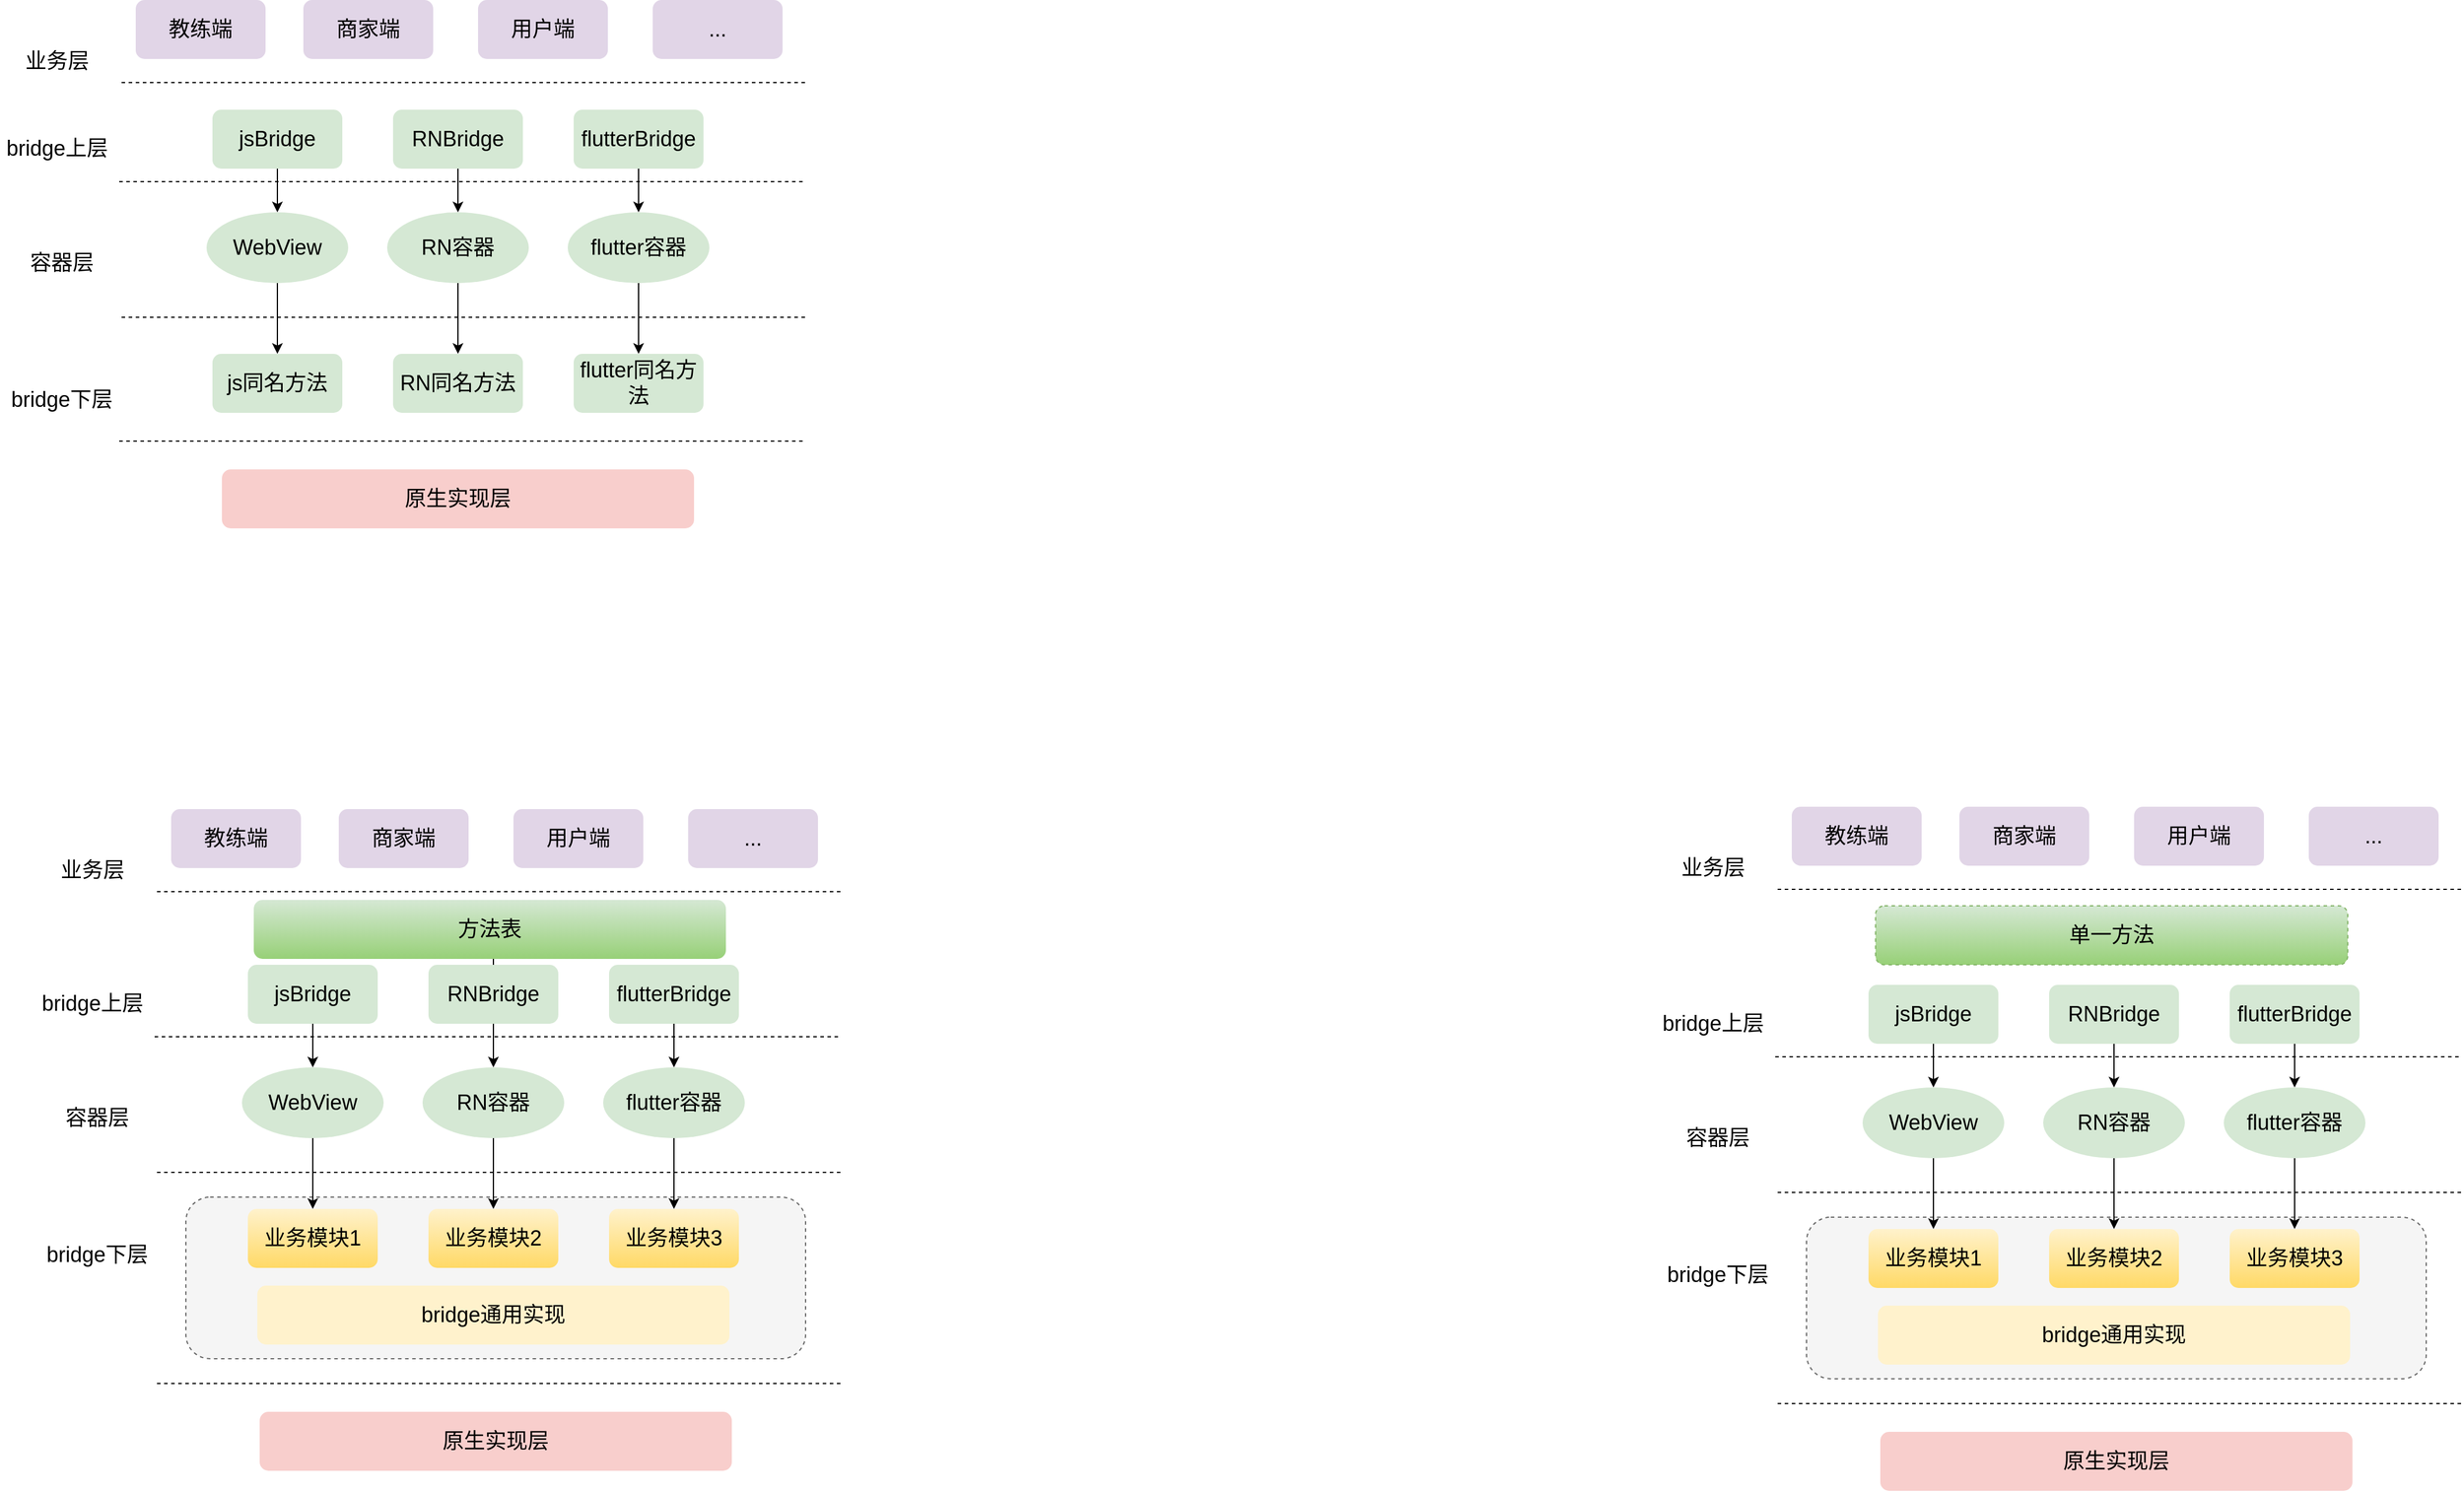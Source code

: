 <mxfile version="16.2.2" type="github" pages="3">
  <diagram id="u__dcUEoVm3xyo9EvBLi" name="第 1 页">
    <mxGraphModel dx="1186" dy="773" grid="0" gridSize="10" guides="1" tooltips="1" connect="1" arrows="1" fold="1" page="1" pageScale="1" pageWidth="3300" pageHeight="2339" math="0" shadow="0">
      <root>
        <mxCell id="0" />
        <mxCell id="1" parent="0" />
        <mxCell id="aqSKvSmFhZGV5VUTu-hm-85" value="" style="rounded=1;whiteSpace=wrap;html=1;dashed=1;fontSize=18;strokeWidth=1;fillColor=#f5f5f5;strokeColor=#666666;fontColor=#333333;" parent="1" vertex="1">
          <mxGeometry x="404.5" y="1128" width="525" height="137" as="geometry" />
        </mxCell>
        <mxCell id="aqSKvSmFhZGV5VUTu-hm-1" value="" style="line;strokeWidth=1;html=1;dashed=1;" parent="1" vertex="1">
          <mxGeometry x="350" y="178" width="580" height="10" as="geometry" />
        </mxCell>
        <mxCell id="aqSKvSmFhZGV5VUTu-hm-2" value="业务层" style="text;html=1;align=center;verticalAlign=middle;resizable=0;points=[];autosize=1;strokeColor=none;fillColor=none;fontSize=18;" parent="1" vertex="1">
          <mxGeometry x="260" y="150" width="70" height="30" as="geometry" />
        </mxCell>
        <mxCell id="aqSKvSmFhZGV5VUTu-hm-4" value="教练端" style="rounded=1;whiteSpace=wrap;html=1;dashed=1;fontSize=18;strokeWidth=1;strokeColor=none;fillColor=#e1d5e7;" parent="1" vertex="1">
          <mxGeometry x="362" y="113" width="110" height="50" as="geometry" />
        </mxCell>
        <mxCell id="aqSKvSmFhZGV5VUTu-hm-7" value="商家端" style="rounded=1;whiteSpace=wrap;html=1;dashed=1;fontSize=18;strokeWidth=1;strokeColor=none;fillColor=#e1d5e7;" parent="1" vertex="1">
          <mxGeometry x="504" y="113" width="110" height="50" as="geometry" />
        </mxCell>
        <mxCell id="aqSKvSmFhZGV5VUTu-hm-8" value="用户端" style="rounded=1;whiteSpace=wrap;html=1;dashed=1;fontSize=18;strokeWidth=1;strokeColor=none;fillColor=#e1d5e7;" parent="1" vertex="1">
          <mxGeometry x="652" y="113" width="110" height="50" as="geometry" />
        </mxCell>
        <mxCell id="aqSKvSmFhZGV5VUTu-hm-11" value="..." style="rounded=1;whiteSpace=wrap;html=1;dashed=1;fontSize=18;strokeWidth=1;strokeColor=none;fillColor=#e1d5e7;" parent="1" vertex="1">
          <mxGeometry x="800" y="113" width="110" height="50" as="geometry" />
        </mxCell>
        <mxCell id="aqSKvSmFhZGV5VUTu-hm-12" value="bridge上层" style="text;html=1;align=center;verticalAlign=middle;resizable=0;points=[];autosize=1;strokeColor=none;fillColor=none;fontSize=18;" parent="1" vertex="1">
          <mxGeometry x="247" y="226" width="96" height="26" as="geometry" />
        </mxCell>
        <mxCell id="aqSKvSmFhZGV5VUTu-hm-13" value="" style="line;strokeWidth=1;html=1;dashed=1;" parent="1" vertex="1">
          <mxGeometry x="348" y="262" width="580" height="10" as="geometry" />
        </mxCell>
        <mxCell id="aqSKvSmFhZGV5VUTu-hm-23" value="" style="edgeStyle=orthogonalEdgeStyle;rounded=0;orthogonalLoop=1;jettySize=auto;html=1;fontSize=18;startArrow=none;startFill=0;" parent="1" source="aqSKvSmFhZGV5VUTu-hm-19" target="aqSKvSmFhZGV5VUTu-hm-22" edge="1">
          <mxGeometry relative="1" as="geometry" />
        </mxCell>
        <mxCell id="aqSKvSmFhZGV5VUTu-hm-19" value="jsBridge" style="rounded=1;whiteSpace=wrap;html=1;dashed=1;fontSize=18;strokeWidth=1;strokeColor=none;fillColor=#d5e8d4;" parent="1" vertex="1">
          <mxGeometry x="427" y="206" width="110" height="50" as="geometry" />
        </mxCell>
        <mxCell id="aqSKvSmFhZGV5VUTu-hm-26" value="" style="edgeStyle=orthogonalEdgeStyle;rounded=0;orthogonalLoop=1;jettySize=auto;html=1;fontSize=18;startArrow=none;startFill=0;" parent="1" source="aqSKvSmFhZGV5VUTu-hm-20" target="aqSKvSmFhZGV5VUTu-hm-25" edge="1">
          <mxGeometry relative="1" as="geometry" />
        </mxCell>
        <mxCell id="aqSKvSmFhZGV5VUTu-hm-20" value="RNBridge" style="rounded=1;whiteSpace=wrap;html=1;dashed=1;fontSize=18;strokeWidth=1;strokeColor=none;fillColor=#d5e8d4;" parent="1" vertex="1">
          <mxGeometry x="580" y="206" width="110" height="50" as="geometry" />
        </mxCell>
        <mxCell id="aqSKvSmFhZGV5VUTu-hm-28" value="" style="edgeStyle=orthogonalEdgeStyle;rounded=0;orthogonalLoop=1;jettySize=auto;html=1;fontSize=18;startArrow=none;startFill=0;" parent="1" source="aqSKvSmFhZGV5VUTu-hm-21" target="aqSKvSmFhZGV5VUTu-hm-27" edge="1">
          <mxGeometry relative="1" as="geometry" />
        </mxCell>
        <mxCell id="aqSKvSmFhZGV5VUTu-hm-21" value="flutterBridge" style="rounded=1;whiteSpace=wrap;html=1;dashed=1;fontSize=18;strokeWidth=1;strokeColor=none;fillColor=#d5e8d4;" parent="1" vertex="1">
          <mxGeometry x="733" y="206" width="110" height="50" as="geometry" />
        </mxCell>
        <mxCell id="aqSKvSmFhZGV5VUTu-hm-36" value="" style="edgeStyle=orthogonalEdgeStyle;rounded=0;orthogonalLoop=1;jettySize=auto;html=1;fontSize=18;startArrow=none;startFill=0;" parent="1" source="aqSKvSmFhZGV5VUTu-hm-22" target="aqSKvSmFhZGV5VUTu-hm-34" edge="1">
          <mxGeometry relative="1" as="geometry" />
        </mxCell>
        <mxCell id="aqSKvSmFhZGV5VUTu-hm-22" value="WebView" style="ellipse;whiteSpace=wrap;html=1;fontSize=18;fillColor=#d5e8d4;strokeColor=none;rounded=1;dashed=1;strokeWidth=1;" parent="1" vertex="1">
          <mxGeometry x="422" y="293" width="120" height="60" as="geometry" />
        </mxCell>
        <mxCell id="aqSKvSmFhZGV5VUTu-hm-42" value="" style="edgeStyle=orthogonalEdgeStyle;rounded=0;orthogonalLoop=1;jettySize=auto;html=1;fontSize=18;startArrow=none;startFill=0;" parent="1" source="aqSKvSmFhZGV5VUTu-hm-25" target="aqSKvSmFhZGV5VUTu-hm-39" edge="1">
          <mxGeometry relative="1" as="geometry" />
        </mxCell>
        <mxCell id="aqSKvSmFhZGV5VUTu-hm-25" value="RN容器" style="ellipse;whiteSpace=wrap;html=1;fontSize=18;fillColor=#d5e8d4;strokeColor=none;rounded=1;dashed=1;strokeWidth=1;" parent="1" vertex="1">
          <mxGeometry x="575" y="293" width="120" height="60" as="geometry" />
        </mxCell>
        <mxCell id="aqSKvSmFhZGV5VUTu-hm-44" value="" style="edgeStyle=orthogonalEdgeStyle;rounded=0;orthogonalLoop=1;jettySize=auto;html=1;fontSize=18;startArrow=none;startFill=0;" parent="1" source="aqSKvSmFhZGV5VUTu-hm-27" target="aqSKvSmFhZGV5VUTu-hm-43" edge="1">
          <mxGeometry relative="1" as="geometry" />
        </mxCell>
        <mxCell id="aqSKvSmFhZGV5VUTu-hm-27" value="flutter容器" style="ellipse;whiteSpace=wrap;html=1;fontSize=18;fillColor=#d5e8d4;strokeColor=none;rounded=1;dashed=1;strokeWidth=1;" parent="1" vertex="1">
          <mxGeometry x="728" y="293" width="120" height="60" as="geometry" />
        </mxCell>
        <mxCell id="aqSKvSmFhZGV5VUTu-hm-29" value="" style="line;strokeWidth=1;html=1;dashed=1;" parent="1" vertex="1">
          <mxGeometry x="350" y="377" width="580" height="10" as="geometry" />
        </mxCell>
        <mxCell id="aqSKvSmFhZGV5VUTu-hm-30" value="容器层" style="text;html=1;align=center;verticalAlign=middle;resizable=0;points=[];autosize=1;strokeColor=none;fillColor=none;fontSize=18;" parent="1" vertex="1">
          <mxGeometry x="267" y="323" width="64" height="26" as="geometry" />
        </mxCell>
        <mxCell id="aqSKvSmFhZGV5VUTu-hm-32" value="bridge下层" style="text;html=1;align=center;verticalAlign=middle;resizable=0;points=[];autosize=1;strokeColor=none;fillColor=none;fontSize=18;" parent="1" vertex="1">
          <mxGeometry x="251" y="439" width="96" height="26" as="geometry" />
        </mxCell>
        <mxCell id="aqSKvSmFhZGV5VUTu-hm-33" value="" style="line;strokeWidth=1;html=1;dashed=1;" parent="1" vertex="1">
          <mxGeometry x="348" y="482" width="580" height="10" as="geometry" />
        </mxCell>
        <mxCell id="aqSKvSmFhZGV5VUTu-hm-34" value="js同名方法" style="rounded=1;whiteSpace=wrap;html=1;dashed=1;fontSize=18;strokeWidth=1;strokeColor=none;fillColor=#d5e8d4;" parent="1" vertex="1">
          <mxGeometry x="427" y="413" width="110" height="50" as="geometry" />
        </mxCell>
        <mxCell id="aqSKvSmFhZGV5VUTu-hm-39" value="RN同名方法" style="rounded=1;whiteSpace=wrap;html=1;dashed=1;fontSize=18;strokeWidth=1;strokeColor=none;fillColor=#d5e8d4;" parent="1" vertex="1">
          <mxGeometry x="580" y="413" width="110" height="50" as="geometry" />
        </mxCell>
        <mxCell id="aqSKvSmFhZGV5VUTu-hm-43" value="flutter同名方法" style="rounded=1;whiteSpace=wrap;html=1;dashed=1;fontSize=18;strokeWidth=1;strokeColor=none;fillColor=#d5e8d4;" parent="1" vertex="1">
          <mxGeometry x="733" y="413" width="110" height="50" as="geometry" />
        </mxCell>
        <mxCell id="aqSKvSmFhZGV5VUTu-hm-45" value="原生实现层" style="rounded=1;whiteSpace=wrap;html=1;dashed=1;fontSize=18;strokeWidth=1;strokeColor=none;fillColor=#f8cecc;" parent="1" vertex="1">
          <mxGeometry x="435" y="511" width="400" height="50" as="geometry" />
        </mxCell>
        <mxCell id="aqSKvSmFhZGV5VUTu-hm-46" value="" style="line;strokeWidth=1;html=1;dashed=1;" parent="1" vertex="1">
          <mxGeometry x="380" y="864" width="580" height="10" as="geometry" />
        </mxCell>
        <mxCell id="aqSKvSmFhZGV5VUTu-hm-47" value="业务层" style="text;html=1;align=center;verticalAlign=middle;resizable=0;points=[];autosize=1;strokeColor=none;fillColor=none;fontSize=18;" parent="1" vertex="1">
          <mxGeometry x="290" y="836" width="70" height="30" as="geometry" />
        </mxCell>
        <mxCell id="aqSKvSmFhZGV5VUTu-hm-48" value="教练端" style="rounded=1;whiteSpace=wrap;html=1;dashed=1;fontSize=18;strokeWidth=1;strokeColor=none;fillColor=#e1d5e7;" parent="1" vertex="1">
          <mxGeometry x="392" y="799" width="110" height="50" as="geometry" />
        </mxCell>
        <mxCell id="aqSKvSmFhZGV5VUTu-hm-49" value="商家端" style="rounded=1;whiteSpace=wrap;html=1;dashed=1;fontSize=18;strokeWidth=1;strokeColor=none;fillColor=#e1d5e7;" parent="1" vertex="1">
          <mxGeometry x="534" y="799" width="110" height="50" as="geometry" />
        </mxCell>
        <mxCell id="aqSKvSmFhZGV5VUTu-hm-50" value="用户端" style="rounded=1;whiteSpace=wrap;html=1;dashed=1;fontSize=18;strokeWidth=1;strokeColor=none;fillColor=#e1d5e7;" parent="1" vertex="1">
          <mxGeometry x="682" y="799" width="110" height="50" as="geometry" />
        </mxCell>
        <mxCell id="aqSKvSmFhZGV5VUTu-hm-51" value="..." style="rounded=1;whiteSpace=wrap;html=1;dashed=1;fontSize=18;strokeWidth=1;strokeColor=none;fillColor=#e1d5e7;" parent="1" vertex="1">
          <mxGeometry x="830" y="799" width="110" height="50" as="geometry" />
        </mxCell>
        <mxCell id="aqSKvSmFhZGV5VUTu-hm-52" value="bridge上层" style="text;html=1;align=center;verticalAlign=middle;resizable=0;points=[];autosize=1;strokeColor=none;fillColor=none;fontSize=18;" parent="1" vertex="1">
          <mxGeometry x="277" y="951" width="96" height="26" as="geometry" />
        </mxCell>
        <mxCell id="aqSKvSmFhZGV5VUTu-hm-53" value="" style="line;strokeWidth=1;html=1;dashed=1;" parent="1" vertex="1">
          <mxGeometry x="378" y="987" width="580" height="10" as="geometry" />
        </mxCell>
        <mxCell id="aqSKvSmFhZGV5VUTu-hm-54" value="" style="edgeStyle=orthogonalEdgeStyle;rounded=0;orthogonalLoop=1;jettySize=auto;html=1;fontSize=18;startArrow=none;startFill=0;" parent="1" source="aqSKvSmFhZGV5VUTu-hm-55" target="aqSKvSmFhZGV5VUTu-hm-61" edge="1">
          <mxGeometry relative="1" as="geometry" />
        </mxCell>
        <mxCell id="aqSKvSmFhZGV5VUTu-hm-55" value="jsBridge" style="rounded=1;whiteSpace=wrap;html=1;dashed=1;fontSize=18;strokeWidth=1;strokeColor=none;fillColor=#d5e8d4;" parent="1" vertex="1">
          <mxGeometry x="457" y="931" width="110" height="50" as="geometry" />
        </mxCell>
        <mxCell id="aqSKvSmFhZGV5VUTu-hm-56" value="" style="edgeStyle=orthogonalEdgeStyle;rounded=0;orthogonalLoop=1;jettySize=auto;html=1;fontSize=18;startArrow=none;startFill=0;" parent="1" source="aqSKvSmFhZGV5VUTu-hm-57" target="aqSKvSmFhZGV5VUTu-hm-63" edge="1">
          <mxGeometry relative="1" as="geometry" />
        </mxCell>
        <mxCell id="NScNAXJgvoHTkzeKdH3h-1" value="" style="edgeStyle=orthogonalEdgeStyle;rounded=0;orthogonalLoop=1;jettySize=auto;html=1;" parent="1" source="aqSKvSmFhZGV5VUTu-hm-57" target="7jIZpGiQkFUZXm-IQ5wy-31" edge="1">
          <mxGeometry relative="1" as="geometry" />
        </mxCell>
        <mxCell id="aqSKvSmFhZGV5VUTu-hm-57" value="RNBridge" style="rounded=1;whiteSpace=wrap;html=1;dashed=1;fontSize=18;strokeWidth=1;strokeColor=none;fillColor=#d5e8d4;" parent="1" vertex="1">
          <mxGeometry x="610" y="931" width="110" height="50" as="geometry" />
        </mxCell>
        <mxCell id="aqSKvSmFhZGV5VUTu-hm-58" value="" style="edgeStyle=orthogonalEdgeStyle;rounded=0;orthogonalLoop=1;jettySize=auto;html=1;fontSize=18;startArrow=none;startFill=0;" parent="1" source="aqSKvSmFhZGV5VUTu-hm-59" target="aqSKvSmFhZGV5VUTu-hm-65" edge="1">
          <mxGeometry relative="1" as="geometry" />
        </mxCell>
        <mxCell id="aqSKvSmFhZGV5VUTu-hm-59" value="flutterBridge" style="rounded=1;whiteSpace=wrap;html=1;dashed=1;fontSize=18;strokeWidth=1;strokeColor=none;fillColor=#d5e8d4;" parent="1" vertex="1">
          <mxGeometry x="763" y="931" width="110" height="50" as="geometry" />
        </mxCell>
        <mxCell id="aqSKvSmFhZGV5VUTu-hm-60" value="" style="edgeStyle=orthogonalEdgeStyle;rounded=0;orthogonalLoop=1;jettySize=auto;html=1;fontSize=18;startArrow=none;startFill=0;" parent="1" source="aqSKvSmFhZGV5VUTu-hm-61" target="aqSKvSmFhZGV5VUTu-hm-70" edge="1">
          <mxGeometry relative="1" as="geometry" />
        </mxCell>
        <mxCell id="aqSKvSmFhZGV5VUTu-hm-61" value="WebView" style="ellipse;whiteSpace=wrap;html=1;fontSize=18;fillColor=#d5e8d4;strokeColor=none;rounded=1;dashed=1;strokeWidth=1;" parent="1" vertex="1">
          <mxGeometry x="452" y="1018" width="120" height="60" as="geometry" />
        </mxCell>
        <mxCell id="aqSKvSmFhZGV5VUTu-hm-62" value="" style="edgeStyle=orthogonalEdgeStyle;rounded=0;orthogonalLoop=1;jettySize=auto;html=1;fontSize=18;startArrow=none;startFill=0;" parent="1" source="aqSKvSmFhZGV5VUTu-hm-63" target="aqSKvSmFhZGV5VUTu-hm-71" edge="1">
          <mxGeometry relative="1" as="geometry" />
        </mxCell>
        <mxCell id="aqSKvSmFhZGV5VUTu-hm-63" value="RN容器" style="ellipse;whiteSpace=wrap;html=1;fontSize=18;fillColor=#d5e8d4;strokeColor=none;rounded=1;dashed=1;strokeWidth=1;" parent="1" vertex="1">
          <mxGeometry x="605" y="1018" width="120" height="60" as="geometry" />
        </mxCell>
        <mxCell id="aqSKvSmFhZGV5VUTu-hm-64" value="" style="edgeStyle=orthogonalEdgeStyle;rounded=0;orthogonalLoop=1;jettySize=auto;html=1;fontSize=18;startArrow=none;startFill=0;" parent="1" source="aqSKvSmFhZGV5VUTu-hm-65" target="aqSKvSmFhZGV5VUTu-hm-72" edge="1">
          <mxGeometry relative="1" as="geometry" />
        </mxCell>
        <mxCell id="aqSKvSmFhZGV5VUTu-hm-65" value="flutter容器" style="ellipse;whiteSpace=wrap;html=1;fontSize=18;fillColor=#d5e8d4;strokeColor=none;rounded=1;dashed=1;strokeWidth=1;" parent="1" vertex="1">
          <mxGeometry x="758" y="1018" width="120" height="60" as="geometry" />
        </mxCell>
        <mxCell id="aqSKvSmFhZGV5VUTu-hm-66" value="" style="line;strokeWidth=1;html=1;dashed=1;" parent="1" vertex="1">
          <mxGeometry x="380" y="1102" width="580" height="10" as="geometry" />
        </mxCell>
        <mxCell id="aqSKvSmFhZGV5VUTu-hm-67" value="容器层" style="text;html=1;align=center;verticalAlign=middle;resizable=0;points=[];autosize=1;strokeColor=none;fillColor=none;fontSize=18;" parent="1" vertex="1">
          <mxGeometry x="297" y="1048" width="64" height="26" as="geometry" />
        </mxCell>
        <mxCell id="aqSKvSmFhZGV5VUTu-hm-68" value="bridge下层" style="text;html=1;align=center;verticalAlign=middle;resizable=0;points=[];autosize=1;strokeColor=none;fillColor=none;fontSize=18;" parent="1" vertex="1">
          <mxGeometry x="281" y="1164" width="96" height="26" as="geometry" />
        </mxCell>
        <mxCell id="aqSKvSmFhZGV5VUTu-hm-69" value="" style="line;strokeWidth=1;html=1;dashed=1;" parent="1" vertex="1">
          <mxGeometry x="380" y="1281" width="580" height="10" as="geometry" />
        </mxCell>
        <mxCell id="aqSKvSmFhZGV5VUTu-hm-70" value="业务模块1" style="rounded=1;whiteSpace=wrap;html=1;dashed=1;fontSize=18;strokeWidth=1;strokeColor=none;fillColor=#fff2cc;gradientColor=#ffd966;" parent="1" vertex="1">
          <mxGeometry x="457" y="1138" width="110" height="50" as="geometry" />
        </mxCell>
        <mxCell id="aqSKvSmFhZGV5VUTu-hm-71" value="业务模块2" style="rounded=1;whiteSpace=wrap;html=1;dashed=1;fontSize=18;strokeWidth=1;strokeColor=none;fillColor=#fff2cc;gradientColor=#ffd966;" parent="1" vertex="1">
          <mxGeometry x="610" y="1138" width="110" height="50" as="geometry" />
        </mxCell>
        <mxCell id="aqSKvSmFhZGV5VUTu-hm-72" value="业务模块3" style="rounded=1;whiteSpace=wrap;html=1;dashed=1;fontSize=18;strokeWidth=1;strokeColor=none;fillColor=#fff2cc;gradientColor=#ffd966;" parent="1" vertex="1">
          <mxGeometry x="763" y="1138" width="110" height="50" as="geometry" />
        </mxCell>
        <mxCell id="aqSKvSmFhZGV5VUTu-hm-73" value="原生实现层" style="rounded=1;whiteSpace=wrap;html=1;dashed=1;fontSize=18;strokeWidth=1;strokeColor=none;fillColor=#f8cecc;" parent="1" vertex="1">
          <mxGeometry x="467" y="1310" width="400" height="50" as="geometry" />
        </mxCell>
        <mxCell id="aqSKvSmFhZGV5VUTu-hm-76" value="bridge通用实现" style="rounded=1;whiteSpace=wrap;html=1;dashed=1;fontSize=18;strokeWidth=1;strokeColor=none;fillColor=#fff2cc;" parent="1" vertex="1">
          <mxGeometry x="465" y="1203" width="400" height="50" as="geometry" />
        </mxCell>
        <mxCell id="7jIZpGiQkFUZXm-IQ5wy-1" value="" style="rounded=1;whiteSpace=wrap;html=1;dashed=1;fontSize=18;strokeWidth=1;fillColor=#f5f5f5;strokeColor=#666666;fontColor=#333333;" parent="1" vertex="1">
          <mxGeometry x="1777.5" y="1145" width="525" height="137" as="geometry" />
        </mxCell>
        <mxCell id="7jIZpGiQkFUZXm-IQ5wy-2" value="" style="line;strokeWidth=1;html=1;dashed=1;" parent="1" vertex="1">
          <mxGeometry x="1753" y="862" width="580" height="10" as="geometry" />
        </mxCell>
        <mxCell id="7jIZpGiQkFUZXm-IQ5wy-3" value="业务层" style="text;html=1;align=center;verticalAlign=middle;resizable=0;points=[];autosize=1;strokeColor=none;fillColor=none;fontSize=18;" parent="1" vertex="1">
          <mxGeometry x="1663" y="834" width="70" height="30" as="geometry" />
        </mxCell>
        <mxCell id="7jIZpGiQkFUZXm-IQ5wy-4" value="教练端" style="rounded=1;whiteSpace=wrap;html=1;dashed=1;fontSize=18;strokeWidth=1;strokeColor=none;fillColor=#e1d5e7;" parent="1" vertex="1">
          <mxGeometry x="1765" y="797" width="110" height="50" as="geometry" />
        </mxCell>
        <mxCell id="7jIZpGiQkFUZXm-IQ5wy-5" value="商家端" style="rounded=1;whiteSpace=wrap;html=1;dashed=1;fontSize=18;strokeWidth=1;strokeColor=none;fillColor=#e1d5e7;" parent="1" vertex="1">
          <mxGeometry x="1907" y="797" width="110" height="50" as="geometry" />
        </mxCell>
        <mxCell id="7jIZpGiQkFUZXm-IQ5wy-6" value="用户端" style="rounded=1;whiteSpace=wrap;html=1;dashed=1;fontSize=18;strokeWidth=1;strokeColor=none;fillColor=#e1d5e7;" parent="1" vertex="1">
          <mxGeometry x="2055" y="797" width="110" height="50" as="geometry" />
        </mxCell>
        <mxCell id="7jIZpGiQkFUZXm-IQ5wy-7" value="..." style="rounded=1;whiteSpace=wrap;html=1;dashed=1;fontSize=18;strokeWidth=1;strokeColor=none;fillColor=#e1d5e7;" parent="1" vertex="1">
          <mxGeometry x="2203" y="797" width="110" height="50" as="geometry" />
        </mxCell>
        <mxCell id="7jIZpGiQkFUZXm-IQ5wy-8" value="bridge上层" style="text;html=1;align=center;verticalAlign=middle;resizable=0;points=[];autosize=1;strokeColor=none;fillColor=none;fontSize=18;" parent="1" vertex="1">
          <mxGeometry x="1650" y="968" width="96" height="26" as="geometry" />
        </mxCell>
        <mxCell id="7jIZpGiQkFUZXm-IQ5wy-9" value="" style="line;strokeWidth=1;html=1;dashed=1;" parent="1" vertex="1">
          <mxGeometry x="1751" y="1004" width="580" height="10" as="geometry" />
        </mxCell>
        <mxCell id="7jIZpGiQkFUZXm-IQ5wy-10" value="" style="edgeStyle=orthogonalEdgeStyle;rounded=0;orthogonalLoop=1;jettySize=auto;html=1;fontSize=18;startArrow=none;startFill=0;" parent="1" source="7jIZpGiQkFUZXm-IQ5wy-11" target="7jIZpGiQkFUZXm-IQ5wy-17" edge="1">
          <mxGeometry relative="1" as="geometry" />
        </mxCell>
        <mxCell id="7jIZpGiQkFUZXm-IQ5wy-11" value="jsBridge" style="rounded=1;whiteSpace=wrap;html=1;dashed=1;fontSize=18;strokeWidth=1;strokeColor=none;fillColor=#d5e8d4;" parent="1" vertex="1">
          <mxGeometry x="1830" y="948" width="110" height="50" as="geometry" />
        </mxCell>
        <mxCell id="7jIZpGiQkFUZXm-IQ5wy-12" value="" style="edgeStyle=orthogonalEdgeStyle;rounded=0;orthogonalLoop=1;jettySize=auto;html=1;fontSize=18;startArrow=none;startFill=0;" parent="1" source="7jIZpGiQkFUZXm-IQ5wy-13" target="7jIZpGiQkFUZXm-IQ5wy-19" edge="1">
          <mxGeometry relative="1" as="geometry" />
        </mxCell>
        <mxCell id="7jIZpGiQkFUZXm-IQ5wy-13" value="RNBridge" style="rounded=1;whiteSpace=wrap;html=1;dashed=1;fontSize=18;strokeWidth=1;strokeColor=none;fillColor=#d5e8d4;" parent="1" vertex="1">
          <mxGeometry x="1983" y="948" width="110" height="50" as="geometry" />
        </mxCell>
        <mxCell id="7jIZpGiQkFUZXm-IQ5wy-14" value="" style="edgeStyle=orthogonalEdgeStyle;rounded=0;orthogonalLoop=1;jettySize=auto;html=1;fontSize=18;startArrow=none;startFill=0;" parent="1" source="7jIZpGiQkFUZXm-IQ5wy-15" target="7jIZpGiQkFUZXm-IQ5wy-21" edge="1">
          <mxGeometry relative="1" as="geometry" />
        </mxCell>
        <mxCell id="7jIZpGiQkFUZXm-IQ5wy-15" value="flutterBridge" style="rounded=1;whiteSpace=wrap;html=1;dashed=1;fontSize=18;strokeWidth=1;strokeColor=none;fillColor=#d5e8d4;" parent="1" vertex="1">
          <mxGeometry x="2136" y="948" width="110" height="50" as="geometry" />
        </mxCell>
        <mxCell id="7jIZpGiQkFUZXm-IQ5wy-16" value="" style="edgeStyle=orthogonalEdgeStyle;rounded=0;orthogonalLoop=1;jettySize=auto;html=1;fontSize=18;startArrow=none;startFill=0;" parent="1" source="7jIZpGiQkFUZXm-IQ5wy-17" target="7jIZpGiQkFUZXm-IQ5wy-26" edge="1">
          <mxGeometry relative="1" as="geometry" />
        </mxCell>
        <mxCell id="7jIZpGiQkFUZXm-IQ5wy-17" value="WebView" style="ellipse;whiteSpace=wrap;html=1;fontSize=18;fillColor=#d5e8d4;strokeColor=none;rounded=1;dashed=1;strokeWidth=1;" parent="1" vertex="1">
          <mxGeometry x="1825" y="1035" width="120" height="60" as="geometry" />
        </mxCell>
        <mxCell id="7jIZpGiQkFUZXm-IQ5wy-18" value="" style="edgeStyle=orthogonalEdgeStyle;rounded=0;orthogonalLoop=1;jettySize=auto;html=1;fontSize=18;startArrow=none;startFill=0;" parent="1" source="7jIZpGiQkFUZXm-IQ5wy-19" target="7jIZpGiQkFUZXm-IQ5wy-27" edge="1">
          <mxGeometry relative="1" as="geometry" />
        </mxCell>
        <mxCell id="7jIZpGiQkFUZXm-IQ5wy-19" value="RN容器" style="ellipse;whiteSpace=wrap;html=1;fontSize=18;fillColor=#d5e8d4;strokeColor=none;rounded=1;dashed=1;strokeWidth=1;" parent="1" vertex="1">
          <mxGeometry x="1978" y="1035" width="120" height="60" as="geometry" />
        </mxCell>
        <mxCell id="7jIZpGiQkFUZXm-IQ5wy-20" value="" style="edgeStyle=orthogonalEdgeStyle;rounded=0;orthogonalLoop=1;jettySize=auto;html=1;fontSize=18;startArrow=none;startFill=0;" parent="1" source="7jIZpGiQkFUZXm-IQ5wy-21" target="7jIZpGiQkFUZXm-IQ5wy-28" edge="1">
          <mxGeometry relative="1" as="geometry" />
        </mxCell>
        <mxCell id="7jIZpGiQkFUZXm-IQ5wy-21" value="flutter容器" style="ellipse;whiteSpace=wrap;html=1;fontSize=18;fillColor=#d5e8d4;strokeColor=none;rounded=1;dashed=1;strokeWidth=1;" parent="1" vertex="1">
          <mxGeometry x="2131" y="1035" width="120" height="60" as="geometry" />
        </mxCell>
        <mxCell id="7jIZpGiQkFUZXm-IQ5wy-22" value="" style="line;strokeWidth=1;html=1;dashed=1;" parent="1" vertex="1">
          <mxGeometry x="1753" y="1119" width="580" height="10" as="geometry" />
        </mxCell>
        <mxCell id="7jIZpGiQkFUZXm-IQ5wy-23" value="容器层" style="text;html=1;align=center;verticalAlign=middle;resizable=0;points=[];autosize=1;strokeColor=none;fillColor=none;fontSize=18;" parent="1" vertex="1">
          <mxGeometry x="1670" y="1065" width="64" height="26" as="geometry" />
        </mxCell>
        <mxCell id="7jIZpGiQkFUZXm-IQ5wy-24" value="bridge下层" style="text;html=1;align=center;verticalAlign=middle;resizable=0;points=[];autosize=1;strokeColor=none;fillColor=none;fontSize=18;" parent="1" vertex="1">
          <mxGeometry x="1654" y="1181" width="96" height="26" as="geometry" />
        </mxCell>
        <mxCell id="7jIZpGiQkFUZXm-IQ5wy-25" value="" style="line;strokeWidth=1;html=1;dashed=1;" parent="1" vertex="1">
          <mxGeometry x="1753" y="1298" width="580" height="10" as="geometry" />
        </mxCell>
        <mxCell id="7jIZpGiQkFUZXm-IQ5wy-26" value="业务模块1" style="rounded=1;whiteSpace=wrap;html=1;dashed=1;fontSize=18;strokeWidth=1;strokeColor=none;fillColor=#fff2cc;gradientColor=#ffd966;" parent="1" vertex="1">
          <mxGeometry x="1830" y="1155" width="110" height="50" as="geometry" />
        </mxCell>
        <mxCell id="7jIZpGiQkFUZXm-IQ5wy-27" value="业务模块2" style="rounded=1;whiteSpace=wrap;html=1;dashed=1;fontSize=18;strokeWidth=1;strokeColor=none;fillColor=#fff2cc;gradientColor=#ffd966;" parent="1" vertex="1">
          <mxGeometry x="1983" y="1155" width="110" height="50" as="geometry" />
        </mxCell>
        <mxCell id="7jIZpGiQkFUZXm-IQ5wy-28" value="业务模块3" style="rounded=1;whiteSpace=wrap;html=1;dashed=1;fontSize=18;strokeWidth=1;strokeColor=none;fillColor=#fff2cc;gradientColor=#ffd966;" parent="1" vertex="1">
          <mxGeometry x="2136" y="1155" width="110" height="50" as="geometry" />
        </mxCell>
        <mxCell id="7jIZpGiQkFUZXm-IQ5wy-29" value="原生实现层" style="rounded=1;whiteSpace=wrap;html=1;dashed=1;fontSize=18;strokeWidth=1;strokeColor=none;fillColor=#f8cecc;" parent="1" vertex="1">
          <mxGeometry x="1840" y="1327" width="400" height="50" as="geometry" />
        </mxCell>
        <mxCell id="7jIZpGiQkFUZXm-IQ5wy-30" value="bridge通用实现" style="rounded=1;whiteSpace=wrap;html=1;dashed=1;fontSize=18;strokeWidth=1;strokeColor=none;fillColor=#fff2cc;" parent="1" vertex="1">
          <mxGeometry x="1838" y="1220" width="400" height="50" as="geometry" />
        </mxCell>
        <mxCell id="7jIZpGiQkFUZXm-IQ5wy-31" value="方法表" style="rounded=1;whiteSpace=wrap;html=1;dashed=1;fontSize=18;strokeWidth=1;strokeColor=none;fillColor=#d5e8d4;gradientColor=#97d077;" parent="1" vertex="1">
          <mxGeometry x="462" y="876" width="400" height="50" as="geometry" />
        </mxCell>
        <mxCell id="7jIZpGiQkFUZXm-IQ5wy-32" value="单一方法" style="rounded=1;whiteSpace=wrap;html=1;dashed=1;fontSize=18;strokeWidth=1;strokeColor=#82b366;fillColor=#d5e8d4;gradientColor=#97d077;" parent="1" vertex="1">
          <mxGeometry x="1836" y="881" width="400" height="50" as="geometry" />
        </mxCell>
      </root>
    </mxGraphModel>
  </diagram>
  <diagram id="Z1L21hP19Qhgv_iIZ9a_" name="第 2 页">
    <mxGraphModel dx="1186" dy="773" grid="0" gridSize="10" guides="1" tooltips="1" connect="1" arrows="1" fold="1" page="1" pageScale="1" pageWidth="3300" pageHeight="2339" math="0" shadow="0">
      <root>
        <mxCell id="bEC-xD6dw51jqHywUA81-0" />
        <mxCell id="bEC-xD6dw51jqHywUA81-1" parent="bEC-xD6dw51jqHywUA81-0" />
        <mxCell id="bEC-xD6dw51jqHywUA81-6" value="" style="edgeStyle=orthogonalEdgeStyle;rounded=0;orthogonalLoop=1;jettySize=auto;html=1;fontSize=18;startArrow=none;startFill=0;" parent="bEC-xD6dw51jqHywUA81-1" source="bEC-xD6dw51jqHywUA81-2" target="bEC-xD6dw51jqHywUA81-5" edge="1">
          <mxGeometry relative="1" as="geometry" />
        </mxCell>
        <mxCell id="bEC-xD6dw51jqHywUA81-2" value="前端调用" style="strokeWidth=1;html=1;shape=mxgraph.flowchart.start_1;whiteSpace=wrap;glass=0;fontSize=18;perimeterSpacing=0;" parent="bEC-xD6dw51jqHywUA81-1" vertex="1">
          <mxGeometry x="485" y="88" width="100" height="60" as="geometry" />
        </mxCell>
        <mxCell id="HszFtjOzmJFsLadkfQ3V-1" value="" style="edgeStyle=orthogonalEdgeStyle;rounded=0;orthogonalLoop=1;jettySize=auto;html=1;fontSize=18;startArrow=none;startFill=0;" parent="bEC-xD6dw51jqHywUA81-1" source="bEC-xD6dw51jqHywUA81-5" target="HszFtjOzmJFsLadkfQ3V-0" edge="1">
          <mxGeometry relative="1" as="geometry" />
        </mxCell>
        <mxCell id="bEC-xD6dw51jqHywUA81-5" value="bridge方法" style="whiteSpace=wrap;html=1;fontSize=18;strokeWidth=1;glass=0;rounded=1;" parent="bEC-xD6dw51jqHywUA81-1" vertex="1">
          <mxGeometry x="480" y="206" width="110" height="50" as="geometry" />
        </mxCell>
        <mxCell id="HszFtjOzmJFsLadkfQ3V-3" value="" style="edgeStyle=orthogonalEdgeStyle;rounded=0;orthogonalLoop=1;jettySize=auto;html=1;fontSize=18;startArrow=none;startFill=0;" parent="bEC-xD6dw51jqHywUA81-1" source="HszFtjOzmJFsLadkfQ3V-0" target="HszFtjOzmJFsLadkfQ3V-2" edge="1">
          <mxGeometry relative="1" as="geometry" />
        </mxCell>
        <mxCell id="HszFtjOzmJFsLadkfQ3V-0" value="本地解析" style="whiteSpace=wrap;html=1;fontSize=18;strokeWidth=1;glass=0;rounded=1;" parent="bEC-xD6dw51jqHywUA81-1" vertex="1">
          <mxGeometry x="475" y="331" width="120" height="60" as="geometry" />
        </mxCell>
        <mxCell id="HszFtjOzmJFsLadkfQ3V-5" value="否" style="edgeStyle=orthogonalEdgeStyle;rounded=0;orthogonalLoop=1;jettySize=auto;html=1;fontSize=18;startArrow=none;startFill=0;" parent="bEC-xD6dw51jqHywUA81-1" source="HszFtjOzmJFsLadkfQ3V-2" target="HszFtjOzmJFsLadkfQ3V-4" edge="1">
          <mxGeometry relative="1" as="geometry" />
        </mxCell>
        <mxCell id="HszFtjOzmJFsLadkfQ3V-8" value="" style="edgeStyle=orthogonalEdgeStyle;rounded=0;orthogonalLoop=1;jettySize=auto;html=1;fontSize=18;startArrow=none;startFill=0;" parent="bEC-xD6dw51jqHywUA81-1" source="HszFtjOzmJFsLadkfQ3V-2" target="HszFtjOzmJFsLadkfQ3V-7" edge="1">
          <mxGeometry relative="1" as="geometry" />
        </mxCell>
        <mxCell id="HszFtjOzmJFsLadkfQ3V-2" value="模块是否注册" style="rhombus;whiteSpace=wrap;html=1;fontSize=18;strokeWidth=1;glass=0;rounded=1;" parent="bEC-xD6dw51jqHywUA81-1" vertex="1">
          <mxGeometry x="475" y="435" width="121" height="80" as="geometry" />
        </mxCell>
        <mxCell id="HszFtjOzmJFsLadkfQ3V-6" style="edgeStyle=orthogonalEdgeStyle;rounded=0;orthogonalLoop=1;jettySize=auto;html=1;exitX=0.5;exitY=0;exitDx=0;exitDy=0;entryX=0;entryY=0.5;entryDx=0;entryDy=0;entryPerimeter=0;fontSize=18;startArrow=none;startFill=0;" parent="bEC-xD6dw51jqHywUA81-1" source="HszFtjOzmJFsLadkfQ3V-4" target="bEC-xD6dw51jqHywUA81-2" edge="1">
          <mxGeometry relative="1" as="geometry" />
        </mxCell>
        <mxCell id="HszFtjOzmJFsLadkfQ3V-4" value="调用失败" style="rounded=1;whiteSpace=wrap;html=1;fontSize=18;strokeWidth=1;glass=0;" parent="bEC-xD6dw51jqHywUA81-1" vertex="1">
          <mxGeometry x="274.5" y="445" width="120" height="60" as="geometry" />
        </mxCell>
        <mxCell id="HszFtjOzmJFsLadkfQ3V-9" style="edgeStyle=orthogonalEdgeStyle;rounded=0;orthogonalLoop=1;jettySize=auto;html=1;exitX=0;exitY=0.5;exitDx=0;exitDy=0;entryX=0.5;entryY=1;entryDx=0;entryDy=0;fontSize=18;startArrow=none;startFill=0;" parent="bEC-xD6dw51jqHywUA81-1" source="HszFtjOzmJFsLadkfQ3V-7" target="HszFtjOzmJFsLadkfQ3V-4" edge="1">
          <mxGeometry relative="1" as="geometry" />
        </mxCell>
        <mxCell id="HszFtjOzmJFsLadkfQ3V-10" value="否" style="edgeLabel;html=1;align=center;verticalAlign=middle;resizable=0;points=[];fontSize=18;" parent="HszFtjOzmJFsLadkfQ3V-9" vertex="1" connectable="0">
          <mxGeometry x="-0.484" relative="1" as="geometry">
            <mxPoint as="offset" />
          </mxGeometry>
        </mxCell>
        <mxCell id="QDsG2CtLXRGqELhrLL63-1" value="" style="edgeStyle=orthogonalEdgeStyle;rounded=0;orthogonalLoop=1;jettySize=auto;html=1;fontSize=18;startArrow=none;startFill=0;" parent="bEC-xD6dw51jqHywUA81-1" source="HszFtjOzmJFsLadkfQ3V-7" target="QDsG2CtLXRGqELhrLL63-0" edge="1">
          <mxGeometry relative="1" as="geometry" />
        </mxCell>
        <mxCell id="QDsG2CtLXRGqELhrLL63-2" value="是" style="edgeLabel;html=1;align=center;verticalAlign=middle;resizable=0;points=[];fontSize=18;" parent="QDsG2CtLXRGqELhrLL63-1" vertex="1" connectable="0">
          <mxGeometry x="-0.333" relative="1" as="geometry">
            <mxPoint as="offset" />
          </mxGeometry>
        </mxCell>
        <mxCell id="HszFtjOzmJFsLadkfQ3V-7" value="方法是否注册" style="rhombus;whiteSpace=wrap;html=1;fontSize=18;strokeWidth=1;glass=0;rounded=1;" parent="bEC-xD6dw51jqHywUA81-1" vertex="1">
          <mxGeometry x="470.25" y="594" width="129.5" height="80" as="geometry" />
        </mxCell>
        <mxCell id="QDsG2CtLXRGqELhrLL63-4" value="" style="edgeStyle=orthogonalEdgeStyle;rounded=0;orthogonalLoop=1;jettySize=auto;html=1;fontSize=18;startArrow=none;startFill=0;" parent="bEC-xD6dw51jqHywUA81-1" source="QDsG2CtLXRGqELhrLL63-0" target="QDsG2CtLXRGqELhrLL63-3" edge="1">
          <mxGeometry relative="1" as="geometry" />
        </mxCell>
        <mxCell id="QDsG2CtLXRGqELhrLL63-0" value="参数解析" style="whiteSpace=wrap;html=1;fontSize=18;strokeWidth=1;glass=0;rounded=1;" parent="bEC-xD6dw51jqHywUA81-1" vertex="1">
          <mxGeometry x="684.5" y="604" width="120" height="60" as="geometry" />
        </mxCell>
        <mxCell id="QDsG2CtLXRGqELhrLL63-6" value="" style="edgeStyle=orthogonalEdgeStyle;rounded=0;orthogonalLoop=1;jettySize=auto;html=1;fontSize=18;startArrow=none;startFill=0;" parent="bEC-xD6dw51jqHywUA81-1" source="QDsG2CtLXRGqELhrLL63-3" target="QDsG2CtLXRGqELhrLL63-5" edge="1">
          <mxGeometry relative="1" as="geometry" />
        </mxCell>
        <mxCell id="QDsG2CtLXRGqELhrLL63-3" value="调用原生方法" style="whiteSpace=wrap;html=1;fontSize=18;strokeWidth=1;glass=0;rounded=1;" parent="bEC-xD6dw51jqHywUA81-1" vertex="1">
          <mxGeometry x="884.5" y="604" width="120" height="60" as="geometry" />
        </mxCell>
        <mxCell id="QDsG2CtLXRGqELhrLL63-7" style="edgeStyle=orthogonalEdgeStyle;rounded=0;orthogonalLoop=1;jettySize=auto;html=1;exitX=0.5;exitY=0;exitDx=0;exitDy=0;entryX=1;entryY=0.5;entryDx=0;entryDy=0;entryPerimeter=0;fontSize=18;startArrow=none;startFill=0;" parent="bEC-xD6dw51jqHywUA81-1" source="QDsG2CtLXRGqELhrLL63-5" target="bEC-xD6dw51jqHywUA81-2" edge="1">
          <mxGeometry relative="1" as="geometry" />
        </mxCell>
        <mxCell id="QDsG2CtLXRGqELhrLL63-8" value="是" style="edgeLabel;html=1;align=center;verticalAlign=middle;resizable=0;points=[];fontSize=18;" parent="QDsG2CtLXRGqELhrLL63-7" vertex="1" connectable="0">
          <mxGeometry x="-0.62" y="3" relative="1" as="geometry">
            <mxPoint x="1" as="offset" />
          </mxGeometry>
        </mxCell>
        <mxCell id="QDsG2CtLXRGqELhrLL63-10" value="" style="edgeStyle=orthogonalEdgeStyle;rounded=0;orthogonalLoop=1;jettySize=auto;html=1;fontSize=18;startArrow=none;startFill=0;" parent="bEC-xD6dw51jqHywUA81-1" source="QDsG2CtLXRGqELhrLL63-5" target="QDsG2CtLXRGqELhrLL63-9" edge="1">
          <mxGeometry relative="1" as="geometry" />
        </mxCell>
        <mxCell id="QDsG2CtLXRGqELhrLL63-11" value="否" style="edgeLabel;html=1;align=center;verticalAlign=middle;resizable=0;points=[];fontSize=18;" parent="QDsG2CtLXRGqELhrLL63-10" vertex="1" connectable="0">
          <mxGeometry x="0.026" y="4" relative="1" as="geometry">
            <mxPoint as="offset" />
          </mxGeometry>
        </mxCell>
        <mxCell id="QDsG2CtLXRGqELhrLL63-5" value="需要回调" style="rhombus;whiteSpace=wrap;html=1;fontSize=18;strokeWidth=1;glass=0;rounded=1;" parent="bEC-xD6dw51jqHywUA81-1" vertex="1">
          <mxGeometry x="878.25" y="454" width="132.5" height="80" as="geometry" />
        </mxCell>
        <mxCell id="QDsG2CtLXRGqELhrLL63-9" value="结束" style="whiteSpace=wrap;html=1;fontSize=18;strokeWidth=1;glass=0;rounded=1;" parent="bEC-xD6dw51jqHywUA81-1" vertex="1">
          <mxGeometry x="672" y="464" width="120" height="60" as="geometry" />
        </mxCell>
        <mxCell id="QDsG2CtLXRGqELhrLL63-12" value="本地解析" style="whiteSpace=wrap;html=1;rounded=1;glass=0;labelBackgroundColor=none;fontSize=18;strokeColor=#d79b00;strokeWidth=1;fillColor=#ffcd28;gradientColor=#ffa500;" parent="bEC-xD6dw51jqHywUA81-1" vertex="1">
          <mxGeometry x="247" y="1159" width="120" height="60" as="geometry" />
        </mxCell>
        <mxCell id="QDsG2CtLXRGqELhrLL63-14" value="" style="strokeWidth=2;html=1;shape=mxgraph.flowchart.annotation_2;align=left;labelPosition=right;pointerEvents=1;rounded=1;glass=0;labelBackgroundColor=none;fontSize=18;fillColor=#FFE599;gradientColor=none;" parent="bEC-xD6dw51jqHywUA81-1" vertex="1">
          <mxGeometry x="377" y="1072.5" width="50" height="233" as="geometry" />
        </mxCell>
        <mxCell id="QDsG2CtLXRGqELhrLL63-15" value="方式1: 找到一个对应的映射的方法，替换成我们自己的解析方法&lt;br&gt;优点：前端不需要替换当前的方案，只需要客户端进行修改" style="text;html=1;align=left;verticalAlign=middle;resizable=0;points=[];autosize=1;strokeColor=none;fillColor=none;fontSize=18;" parent="bEC-xD6dw51jqHywUA81-1" vertex="1">
          <mxGeometry x="442" y="1046" width="516" height="48" as="geometry" />
        </mxCell>
        <mxCell id="QDsG2CtLXRGqELhrLL63-16" value="方式2: 不替换三方bridge，但是拢到一个方法内，自己做方法的解析映射&lt;br&gt;优点：保持三方bridge的独立性" style="text;html=1;align=left;verticalAlign=middle;resizable=0;points=[];autosize=1;strokeColor=none;fillColor=none;fontSize=18;" parent="bEC-xD6dw51jqHywUA81-1" vertex="1">
          <mxGeometry x="440" y="1281" width="584" height="48" as="geometry" />
        </mxCell>
        <mxCell id="QDsG2CtLXRGqELhrLL63-19" value="{&lt;br&gt;&lt;span style=&quot;white-space: pre&quot;&gt; &lt;/span&gt;moduleName:xxx,&lt;br&gt;&lt;span style=&quot;white-space: pre&quot;&gt; &lt;/span&gt;methodName:xxx,&lt;br&gt;&lt;span style=&quot;white-space: pre&quot;&gt; &lt;/span&gt;params:{&lt;br&gt;&lt;span style=&quot;white-space: pre&quot;&gt; &lt;/span&gt;},&lt;br&gt;&lt;span style=&quot;white-space: pre&quot;&gt; &lt;/span&gt;callback:xxx&lt;br&gt;}" style="text;html=1;align=left;verticalAlign=middle;resizable=0;points=[];autosize=1;strokeColor=none;fillColor=none;fontSize=18;" parent="bEC-xD6dw51jqHywUA81-1" vertex="1">
          <mxGeometry x="440" y="1354" width="195" height="158" as="geometry" />
        </mxCell>
        <mxCell id="QDsG2CtLXRGqELhrLL63-20" value="bridge方法" style="whiteSpace=wrap;html=1;rounded=1;glass=0;labelBackgroundColor=none;fontSize=18;strokeColor=#d79b00;strokeWidth=1;fillColor=#ffcd28;gradientColor=#ffa500;" parent="bEC-xD6dw51jqHywUA81-1" vertex="1">
          <mxGeometry x="1274" y="319" width="120" height="60" as="geometry" />
        </mxCell>
        <mxCell id="QDsG2CtLXRGqELhrLL63-21" value="" style="shape=curlyBracket;whiteSpace=wrap;html=1;rounded=1;glass=0;labelBackgroundColor=none;fontSize=18;strokeColor=default;strokeWidth=1;fillColor=#FFE599;gradientColor=none;" parent="bEC-xD6dw51jqHywUA81-1" vertex="1">
          <mxGeometry x="1417" y="254" width="20" height="183" as="geometry" />
        </mxCell>
        <mxCell id="QDsG2CtLXRGqELhrLL63-23" value="基础模块，各跨段通用的方法" style="text;html=1;align=center;verticalAlign=middle;resizable=0;points=[];autosize=1;strokeColor=none;fillColor=none;fontSize=18;" parent="bEC-xD6dw51jqHywUA81-1" vertex="1">
          <mxGeometry x="1451" y="242" width="244" height="26" as="geometry" />
        </mxCell>
        <mxCell id="QDsG2CtLXRGqELhrLL63-24" value="功能模块，需要特定功能的时候进行注册" style="text;html=1;align=center;verticalAlign=middle;resizable=0;points=[];autosize=1;strokeColor=none;fillColor=none;fontSize=18;" parent="bEC-xD6dw51jqHywUA81-1" vertex="1">
          <mxGeometry x="1451" y="331" width="334" height="26" as="geometry" />
        </mxCell>
        <mxCell id="QDsG2CtLXRGqELhrLL63-25" value="业务模块，针对特定业务进行注册" style="text;html=1;align=center;verticalAlign=middle;resizable=0;points=[];autosize=1;strokeColor=none;fillColor=none;fontSize=18;" parent="bEC-xD6dw51jqHywUA81-1" vertex="1">
          <mxGeometry x="1460" y="415" width="280" height="26" as="geometry" />
        </mxCell>
      </root>
    </mxGraphModel>
  </diagram>
  <diagram id="VNU9Rj0oNG35q85Yg_Wn" name="第 3 页">
    <mxGraphModel dx="1186" dy="773" grid="0" gridSize="10" guides="1" tooltips="1" connect="1" arrows="1" fold="1" page="1" pageScale="1" pageWidth="3300" pageHeight="2339" math="0" shadow="0">
      <root>
        <mxCell id="oT9Z2OkehyOciY0bffM1-0" />
        <mxCell id="oT9Z2OkehyOciY0bffM1-1" parent="oT9Z2OkehyOciY0bffM1-0" />
        <mxCell id="oT9Z2OkehyOciY0bffM1-4" value="" style="edgeStyle=orthogonalEdgeStyle;rounded=0;orthogonalLoop=1;jettySize=auto;html=1;" parent="oT9Z2OkehyOciY0bffM1-1" source="oT9Z2OkehyOciY0bffM1-2" target="oT9Z2OkehyOciY0bffM1-3" edge="1">
          <mxGeometry relative="1" as="geometry" />
        </mxCell>
        <mxCell id="oT9Z2OkehyOciY0bffM1-14" style="edgeStyle=orthogonalEdgeStyle;rounded=0;orthogonalLoop=1;jettySize=auto;html=1;exitX=0.5;exitY=1;exitDx=0;exitDy=0;entryX=0.5;entryY=0;entryDx=0;entryDy=0;" parent="oT9Z2OkehyOciY0bffM1-1" source="oT9Z2OkehyOciY0bffM1-2" target="oT9Z2OkehyOciY0bffM1-12" edge="1">
          <mxGeometry relative="1" as="geometry" />
        </mxCell>
        <mxCell id="oT9Z2OkehyOciY0bffM1-15" style="edgeStyle=orthogonalEdgeStyle;rounded=0;orthogonalLoop=1;jettySize=auto;html=1;exitX=0.5;exitY=1;exitDx=0;exitDy=0;" parent="oT9Z2OkehyOciY0bffM1-1" source="oT9Z2OkehyOciY0bffM1-2" target="oT9Z2OkehyOciY0bffM1-13" edge="1">
          <mxGeometry relative="1" as="geometry" />
        </mxCell>
        <mxCell id="oT9Z2OkehyOciY0bffM1-2" value="H5页面" style="ellipse;whiteSpace=wrap;html=1;aspect=fixed;" parent="oT9Z2OkehyOciY0bffM1-1" vertex="1">
          <mxGeometry x="226" y="111" width="80" height="80" as="geometry" />
        </mxCell>
        <mxCell id="oT9Z2OkehyOciY0bffM1-6" value="" style="edgeStyle=orthogonalEdgeStyle;rounded=0;orthogonalLoop=1;jettySize=auto;html=1;" parent="oT9Z2OkehyOciY0bffM1-1" source="oT9Z2OkehyOciY0bffM1-3" target="oT9Z2OkehyOciY0bffM1-5" edge="1">
          <mxGeometry relative="1" as="geometry" />
        </mxCell>
        <mxCell id="oT9Z2OkehyOciY0bffM1-3" value="注册桥接模块" style="rounded=1;whiteSpace=wrap;html=1;" parent="oT9Z2OkehyOciY0bffM1-1" vertex="1">
          <mxGeometry x="366" y="126" width="110" height="50" as="geometry" />
        </mxCell>
        <mxCell id="oT9Z2OkehyOciY0bffM1-5" value="将模块添加到模块集中" style="rounded=1;whiteSpace=wrap;html=1;" parent="oT9Z2OkehyOciY0bffM1-1" vertex="1">
          <mxGeometry x="536" y="126" width="110" height="50" as="geometry" />
        </mxCell>
        <mxCell id="oT9Z2OkehyOciY0bffM1-7" value="模块和方法只有两级建议用map" style="text;html=1;align=center;verticalAlign=middle;resizable=0;points=[];autosize=1;strokeColor=none;fillColor=none;" parent="oT9Z2OkehyOciY0bffM1-1" vertex="1">
          <mxGeometry x="499" y="102" width="177" height="18" as="geometry" />
        </mxCell>
        <mxCell id="oT9Z2OkehyOciY0bffM1-17" value="" style="edgeStyle=orthogonalEdgeStyle;rounded=0;orthogonalLoop=1;jettySize=auto;html=1;" parent="oT9Z2OkehyOciY0bffM1-1" source="oT9Z2OkehyOciY0bffM1-12" target="oT9Z2OkehyOciY0bffM1-16" edge="1">
          <mxGeometry relative="1" as="geometry" />
        </mxCell>
        <mxCell id="oT9Z2OkehyOciY0bffM1-12" value="统一方法调用" style="rounded=1;whiteSpace=wrap;html=1;" parent="oT9Z2OkehyOciY0bffM1-1" vertex="1">
          <mxGeometry x="122" y="244" width="110" height="50" as="geometry" />
        </mxCell>
        <mxCell id="oT9Z2OkehyOciY0bffM1-19" value="" style="edgeStyle=orthogonalEdgeStyle;rounded=0;orthogonalLoop=1;jettySize=auto;html=1;" parent="oT9Z2OkehyOciY0bffM1-1" source="oT9Z2OkehyOciY0bffM1-13" target="oT9Z2OkehyOciY0bffM1-18" edge="1">
          <mxGeometry relative="1" as="geometry" />
        </mxCell>
        <mxCell id="oT9Z2OkehyOciY0bffM1-13" value="改造前的方法调用" style="rounded=1;whiteSpace=wrap;html=1;" parent="oT9Z2OkehyOciY0bffM1-1" vertex="1">
          <mxGeometry x="304" y="244" width="110" height="50" as="geometry" />
        </mxCell>
        <mxCell id="oT9Z2OkehyOciY0bffM1-23" value="" style="edgeStyle=orthogonalEdgeStyle;rounded=0;orthogonalLoop=1;jettySize=auto;html=1;" parent="oT9Z2OkehyOciY0bffM1-1" source="oT9Z2OkehyOciY0bffM1-16" target="oT9Z2OkehyOciY0bffM1-22" edge="1">
          <mxGeometry relative="1" as="geometry" />
        </mxCell>
        <mxCell id="oT9Z2OkehyOciY0bffM1-16" value="携带模块名，方法名，参数，回调对象" style="ellipse;whiteSpace=wrap;html=1;rounded=1;" parent="oT9Z2OkehyOciY0bffM1-1" vertex="1">
          <mxGeometry x="117" y="369" width="120" height="60" as="geometry" />
        </mxCell>
        <mxCell id="oT9Z2OkehyOciY0bffM1-18" value="携带方法名和参数回调" style="ellipse;whiteSpace=wrap;html=1;rounded=1;" parent="oT9Z2OkehyOciY0bffM1-1" vertex="1">
          <mxGeometry x="299" y="369" width="120" height="60" as="geometry" />
        </mxCell>
        <mxCell id="oT9Z2OkehyOciY0bffM1-31" style="edgeStyle=orthogonalEdgeStyle;rounded=0;orthogonalLoop=1;jettySize=auto;html=1;exitX=0.5;exitY=1;exitDx=0;exitDy=0;" parent="oT9Z2OkehyOciY0bffM1-1" source="oT9Z2OkehyOciY0bffM1-22" target="oT9Z2OkehyOciY0bffM1-28" edge="1">
          <mxGeometry relative="1" as="geometry" />
        </mxCell>
        <mxCell id="oT9Z2OkehyOciY0bffM1-22" value="选择对应的模块" style="ellipse;whiteSpace=wrap;html=1;rounded=1;" parent="oT9Z2OkehyOciY0bffM1-1" vertex="1">
          <mxGeometry x="117" y="509" width="120" height="60" as="geometry" />
        </mxCell>
        <mxCell id="oT9Z2OkehyOciY0bffM1-36" value="否" style="edgeStyle=orthogonalEdgeStyle;rounded=0;orthogonalLoop=1;jettySize=auto;html=1;" parent="oT9Z2OkehyOciY0bffM1-1" source="oT9Z2OkehyOciY0bffM1-28" target="oT9Z2OkehyOciY0bffM1-35" edge="1">
          <mxGeometry relative="1" as="geometry" />
        </mxCell>
        <mxCell id="oT9Z2OkehyOciY0bffM1-38" value="" style="edgeStyle=orthogonalEdgeStyle;rounded=0;orthogonalLoop=1;jettySize=auto;html=1;" parent="oT9Z2OkehyOciY0bffM1-1" source="oT9Z2OkehyOciY0bffM1-28" target="oT9Z2OkehyOciY0bffM1-37" edge="1">
          <mxGeometry relative="1" as="geometry" />
        </mxCell>
        <mxCell id="oT9Z2OkehyOciY0bffM1-41" value="是" style="edgeLabel;html=1;align=center;verticalAlign=middle;resizable=0;points=[];" parent="oT9Z2OkehyOciY0bffM1-38" vertex="1" connectable="0">
          <mxGeometry x="-0.15" y="1" relative="1" as="geometry">
            <mxPoint as="offset" />
          </mxGeometry>
        </mxCell>
        <mxCell id="oT9Z2OkehyOciY0bffM1-28" value="模块存在" style="rhombus;whiteSpace=wrap;html=1;rounded=1;" parent="oT9Z2OkehyOciY0bffM1-1" vertex="1">
          <mxGeometry x="219" y="671" width="80" height="80" as="geometry" />
        </mxCell>
        <mxCell id="oT9Z2OkehyOciY0bffM1-35" value="失败" style="rounded=1;whiteSpace=wrap;html=1;" parent="oT9Z2OkehyOciY0bffM1-1" vertex="1">
          <mxGeometry x="204" y="804" width="110" height="50" as="geometry" />
        </mxCell>
        <mxCell id="oT9Z2OkehyOciY0bffM1-39" style="edgeStyle=orthogonalEdgeStyle;rounded=0;orthogonalLoop=1;jettySize=auto;html=1;exitX=0.5;exitY=1;exitDx=0;exitDy=0;entryX=1;entryY=0.5;entryDx=0;entryDy=0;" parent="oT9Z2OkehyOciY0bffM1-1" source="oT9Z2OkehyOciY0bffM1-37" target="oT9Z2OkehyOciY0bffM1-35" edge="1">
          <mxGeometry relative="1" as="geometry" />
        </mxCell>
        <mxCell id="oT9Z2OkehyOciY0bffM1-40" value="否" style="edgeLabel;html=1;align=center;verticalAlign=middle;resizable=0;points=[];" parent="oT9Z2OkehyOciY0bffM1-39" vertex="1" connectable="0">
          <mxGeometry x="-0.661" y="-2" relative="1" as="geometry">
            <mxPoint as="offset" />
          </mxGeometry>
        </mxCell>
        <mxCell id="oT9Z2OkehyOciY0bffM1-43" value="" style="edgeStyle=orthogonalEdgeStyle;rounded=0;orthogonalLoop=1;jettySize=auto;html=1;" parent="oT9Z2OkehyOciY0bffM1-1" source="oT9Z2OkehyOciY0bffM1-37" target="oT9Z2OkehyOciY0bffM1-42" edge="1">
          <mxGeometry relative="1" as="geometry" />
        </mxCell>
        <mxCell id="oT9Z2OkehyOciY0bffM1-44" value="是" style="edgeLabel;html=1;align=center;verticalAlign=middle;resizable=0;points=[];" parent="oT9Z2OkehyOciY0bffM1-43" vertex="1" connectable="0">
          <mxGeometry x="-0.294" y="1" relative="1" as="geometry">
            <mxPoint as="offset" />
          </mxGeometry>
        </mxCell>
        <mxCell id="oT9Z2OkehyOciY0bffM1-37" value="方法存在" style="rhombus;whiteSpace=wrap;html=1;rounded=1;" parent="oT9Z2OkehyOciY0bffM1-1" vertex="1">
          <mxGeometry x="379" y="671" width="80" height="80" as="geometry" />
        </mxCell>
        <mxCell id="oT9Z2OkehyOciY0bffM1-50" value="" style="edgeStyle=orthogonalEdgeStyle;rounded=0;orthogonalLoop=1;jettySize=auto;html=1;" parent="oT9Z2OkehyOciY0bffM1-1" source="oT9Z2OkehyOciY0bffM1-42" target="oT9Z2OkehyOciY0bffM1-49" edge="1">
          <mxGeometry relative="1" as="geometry" />
        </mxCell>
        <mxCell id="oT9Z2OkehyOciY0bffM1-42" value="解析成对应的参数" style="ellipse;whiteSpace=wrap;html=1;rounded=1;" parent="oT9Z2OkehyOciY0bffM1-1" vertex="1">
          <mxGeometry x="527" y="681" width="120" height="60" as="geometry" />
        </mxCell>
        <mxCell id="oT9Z2OkehyOciY0bffM1-47" value="" style="curved=1;endArrow=classic;html=1;rounded=0;exitX=1;exitY=0;exitDx=0;exitDy=0;entryX=0.5;entryY=1;entryDx=0;entryDy=0;strokeColor=#97D077;" parent="oT9Z2OkehyOciY0bffM1-1" source="oT9Z2OkehyOciY0bffM1-28" target="oT9Z2OkehyOciY0bffM1-5" edge="1">
          <mxGeometry width="50" height="50" relative="1" as="geometry">
            <mxPoint x="621" y="496" as="sourcePoint" />
            <mxPoint x="629" y="341" as="targetPoint" />
            <Array as="points">
              <mxPoint x="479" y="610" />
              <mxPoint x="535" y="537" />
              <mxPoint x="567" y="436" />
            </Array>
          </mxGeometry>
        </mxCell>
        <mxCell id="oT9Z2OkehyOciY0bffM1-48" value="判断依据" style="edgeLabel;html=1;align=center;verticalAlign=middle;resizable=0;points=[];" parent="oT9Z2OkehyOciY0bffM1-47" vertex="1" connectable="0">
          <mxGeometry x="0.363" relative="1" as="geometry">
            <mxPoint as="offset" />
          </mxGeometry>
        </mxCell>
        <mxCell id="oT9Z2OkehyOciY0bffM1-54" value="" style="edgeStyle=orthogonalEdgeStyle;rounded=0;orthogonalLoop=1;jettySize=auto;html=1;" parent="oT9Z2OkehyOciY0bffM1-1" source="oT9Z2OkehyOciY0bffM1-49" target="oT9Z2OkehyOciY0bffM1-53" edge="1">
          <mxGeometry relative="1" as="geometry" />
        </mxCell>
        <mxCell id="oT9Z2OkehyOciY0bffM1-49" value="调用对应的方法" style="ellipse;whiteSpace=wrap;html=1;rounded=1;" parent="oT9Z2OkehyOciY0bffM1-1" vertex="1">
          <mxGeometry x="727" y="681" width="120" height="60" as="geometry" />
        </mxCell>
        <mxCell id="oT9Z2OkehyOciY0bffM1-56" value="" style="edgeStyle=orthogonalEdgeStyle;rounded=0;orthogonalLoop=1;jettySize=auto;html=1;" parent="oT9Z2OkehyOciY0bffM1-1" source="oT9Z2OkehyOciY0bffM1-53" target="oT9Z2OkehyOciY0bffM1-55" edge="1">
          <mxGeometry relative="1" as="geometry" />
        </mxCell>
        <mxCell id="oT9Z2OkehyOciY0bffM1-53" value="执行对应的原生方法" style="rounded=1;whiteSpace=wrap;html=1;" parent="oT9Z2OkehyOciY0bffM1-1" vertex="1">
          <mxGeometry x="732" y="560" width="110" height="50" as="geometry" />
        </mxCell>
        <mxCell id="oT9Z2OkehyOciY0bffM1-58" value="" style="edgeStyle=orthogonalEdgeStyle;rounded=0;orthogonalLoop=1;jettySize=auto;html=1;" parent="oT9Z2OkehyOciY0bffM1-1" source="oT9Z2OkehyOciY0bffM1-55" target="oT9Z2OkehyOciY0bffM1-57" edge="1">
          <mxGeometry relative="1" as="geometry" />
        </mxCell>
        <mxCell id="oT9Z2OkehyOciY0bffM1-55" value="执行js的Callback" style="rounded=1;whiteSpace=wrap;html=1;" parent="oT9Z2OkehyOciY0bffM1-1" vertex="1">
          <mxGeometry x="732" y="430" width="110" height="50" as="geometry" />
        </mxCell>
        <mxCell id="oT9Z2OkehyOciY0bffM1-57" value="成功" style="rounded=1;whiteSpace=wrap;html=1;" parent="oT9Z2OkehyOciY0bffM1-1" vertex="1">
          <mxGeometry x="732" y="300" width="110" height="50" as="geometry" />
        </mxCell>
        <mxCell id="-eeqlRWIN1LyM-FkUGQA-0" value="" style="curved=1;endArrow=classic;html=1;rounded=0;exitX=0.5;exitY=1;exitDx=0;exitDy=0;entryX=0.5;entryY=0;entryDx=0;entryDy=0;strokeColor=#FFE599;" edge="1" parent="oT9Z2OkehyOciY0bffM1-1" source="oT9Z2OkehyOciY0bffM1-18" target="oT9Z2OkehyOciY0bffM1-37">
          <mxGeometry width="50" height="50" relative="1" as="geometry">
            <mxPoint x="577" y="524" as="sourcePoint" />
            <mxPoint x="627" y="474" as="targetPoint" />
            <Array as="points">
              <mxPoint x="341" y="485" />
              <mxPoint x="359" y="583" />
            </Array>
          </mxGeometry>
        </mxCell>
        <mxCell id="-eeqlRWIN1LyM-FkUGQA-1" value="原先调用方式" style="edgeLabel;html=1;align=center;verticalAlign=middle;resizable=0;points=[];" vertex="1" connectable="0" parent="-eeqlRWIN1LyM-FkUGQA-0">
          <mxGeometry x="-0.33" y="3" relative="1" as="geometry">
            <mxPoint as="offset" />
          </mxGeometry>
        </mxCell>
      </root>
    </mxGraphModel>
  </diagram>
</mxfile>
